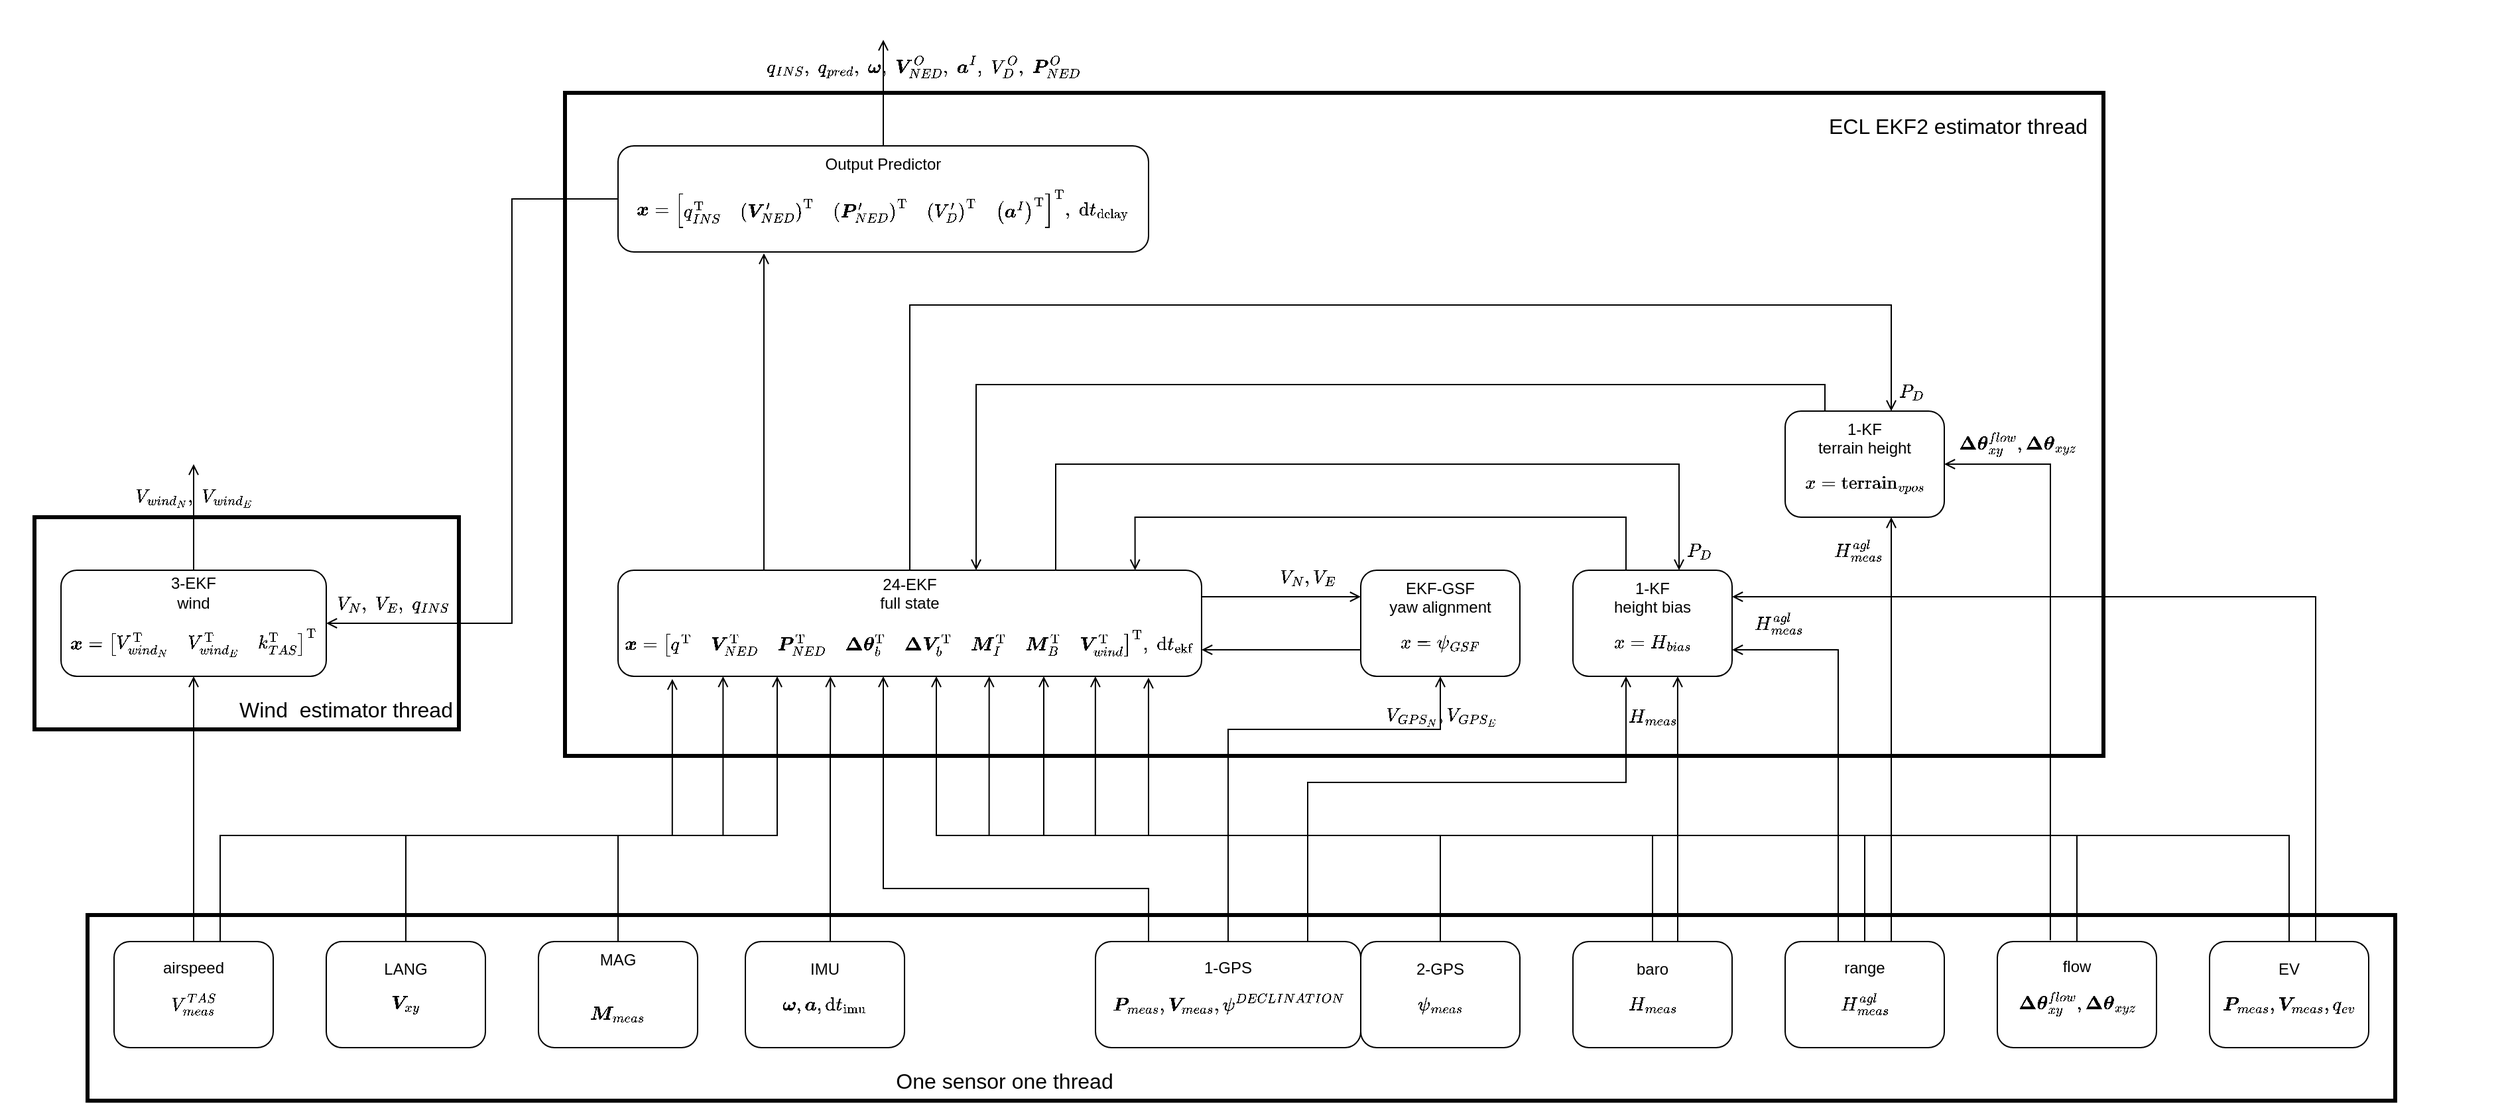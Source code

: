 <mxfile version="20.5.2" type="device"><diagram id="loisp2jCtCpd-AJr_iGX" name="Page-1"><mxGraphModel dx="3122" dy="2170" grid="1" gridSize="10" guides="1" tooltips="1" connect="1" arrows="1" fold="1" page="1" pageScale="1" pageWidth="1169" pageHeight="827" math="1" shadow="0"><root><mxCell id="0"/><mxCell id="1" parent="0"/><mxCell id="g_ufyCyH6F-yPBHS_Way-31" style="edgeStyle=orthogonalEdgeStyle;rounded=0;orthogonalLoop=1;jettySize=auto;html=1;endArrow=open;endFill=0;entryX=0.18;entryY=1;entryDx=0;entryDy=0;entryPerimeter=0;exitX=0.5;exitY=0;exitDx=0;exitDy=0;" parent="1" source="g_ufyCyH6F-yPBHS_Way-10" target="g_ufyCyH6F-yPBHS_Way-29" edge="1"><mxGeometry relative="1" as="geometry"><mxPoint x="-600" y="450" as="targetPoint"/><Array as="points"><mxPoint x="-840" y="520"/><mxPoint x="-601" y="520"/></Array></mxGeometry></mxCell><mxCell id="g_ufyCyH6F-yPBHS_Way-32" style="edgeStyle=orthogonalEdgeStyle;rounded=0;orthogonalLoop=1;jettySize=auto;html=1;exitX=0.5;exitY=0;exitDx=0;exitDy=0;endArrow=open;endFill=0;" parent="1" source="g_ufyCyH6F-yPBHS_Way-2" target="g_ufyCyH6F-yPBHS_Way-29" edge="1"><mxGeometry relative="1" as="geometry"><Array as="points"><mxPoint x="-680" y="520"/><mxPoint x="-560" y="520"/></Array></mxGeometry></mxCell><mxCell id="g_ufyCyH6F-yPBHS_Way-2" value="MAG&lt;br&gt;&lt;span style=&quot;color: rgba(0, 0, 0, 0); font-family: monospace; font-size: 0px; text-align: start;&quot;&gt;%3CmxGraphModel%3E%3Croot%3E%3CmxCell%20id%3D%220%22%2F%3E%3CmxCell%20id%3D%221%22%20parent%3D%220%22%2F%3E%3CmxCell%20id%3D%222%22%20value%3D%22IMU%22%20style%3D%22rounded%3D1%3BwhiteSpace%3Dwrap%3Bhtml%3D1%3B%22%20vertex%3D%221%22%20parent%3D%221%22%3E%3CmxGeometry%20x%3D%22400%22%20y%3D%22200%22%20width%3D%2280%22%20height%3D%2240%22%20as%3D%22geometry%22%2F%3E%3C%2FmxCell%3E%3C%2Froot%3E%3C%2FmxGraphModel%3E&lt;/span&gt;&lt;span style=&quot;&quot;&gt;$$\boldsymbol{M}_{meas}$$&lt;/span&gt;" style="rounded=1;whiteSpace=wrap;html=1;" parent="1" vertex="1"><mxGeometry x="-740" y="600" width="120" height="80" as="geometry"/></mxCell><mxCell id="g_ufyCyH6F-yPBHS_Way-33" style="edgeStyle=orthogonalEdgeStyle;rounded=0;orthogonalLoop=1;jettySize=auto;html=1;endArrow=open;endFill=0;" parent="1" source="g_ufyCyH6F-yPBHS_Way-3" target="g_ufyCyH6F-yPBHS_Way-29" edge="1"><mxGeometry relative="1" as="geometry"><mxPoint x="-540" y="370" as="targetPoint"/><Array as="points"><mxPoint x="-280" y="560"/><mxPoint x="-480" y="560"/></Array></mxGeometry></mxCell><mxCell id="g_ufyCyH6F-yPBHS_Way-48" style="edgeStyle=orthogonalEdgeStyle;rounded=0;orthogonalLoop=1;jettySize=auto;html=1;endArrow=open;endFill=0;exitX=0.8;exitY=0.013;exitDx=0;exitDy=0;exitPerimeter=0;" parent="1" source="g_ufyCyH6F-yPBHS_Way-3" target="g_ufyCyH6F-yPBHS_Way-15" edge="1"><mxGeometry relative="1" as="geometry"><mxPoint x="-120" y="600" as="sourcePoint"/><mxPoint x="-60" y="410" as="targetPoint"/><Array as="points"><mxPoint x="-160" y="480"/><mxPoint x="80" y="480"/></Array></mxGeometry></mxCell><mxCell id="g_ufyCyH6F-yPBHS_Way-52" style="edgeStyle=orthogonalEdgeStyle;rounded=0;orthogonalLoop=1;jettySize=auto;html=1;endArrow=open;endFill=0;exitX=0.5;exitY=0;exitDx=0;exitDy=0;" parent="1" source="g_ufyCyH6F-yPBHS_Way-3" target="g_ufyCyH6F-yPBHS_Way-13" edge="1"><mxGeometry relative="1" as="geometry"><mxPoint x="-170" y="599" as="sourcePoint"/><Array as="points"><mxPoint x="-220" y="440"/><mxPoint x="-60" y="440"/></Array></mxGeometry></mxCell><mxCell id="g_ufyCyH6F-yPBHS_Way-3" value="1-GPS&lt;br&gt;&lt;span style=&quot;&quot;&gt;$$\boldsymbol{P}_{meas},\boldsymbol{V}_{meas},\psi^{DECLINATION}$$&lt;/span&gt;" style="rounded=1;whiteSpace=wrap;html=1;" parent="1" vertex="1"><mxGeometry x="-320" y="600" width="200" height="80" as="geometry"/></mxCell><mxCell id="g_ufyCyH6F-yPBHS_Way-39" style="edgeStyle=orthogonalEdgeStyle;rounded=0;orthogonalLoop=1;jettySize=auto;html=1;exitX=0.658;exitY=0;exitDx=0;exitDy=0;endArrow=open;endFill=0;entryX=0.093;entryY=1.025;entryDx=0;entryDy=0;entryPerimeter=0;exitPerimeter=0;" parent="1" source="g_ufyCyH6F-yPBHS_Way-4" target="g_ufyCyH6F-yPBHS_Way-29" edge="1"><mxGeometry relative="1" as="geometry"><mxPoint x="-640" y="403" as="targetPoint"/><Array as="points"><mxPoint x="-980" y="600"/><mxPoint x="-980" y="520"/><mxPoint x="-639" y="520"/></Array></mxGeometry></mxCell><mxCell id="g_ufyCyH6F-yPBHS_Way-53" style="edgeStyle=orthogonalEdgeStyle;rounded=0;orthogonalLoop=1;jettySize=auto;html=1;entryX=0.5;entryY=1;entryDx=0;entryDy=0;endArrow=open;endFill=0;" parent="1" source="g_ufyCyH6F-yPBHS_Way-4" target="g_ufyCyH6F-yPBHS_Way-14" edge="1"><mxGeometry relative="1" as="geometry"><Array as="points"><mxPoint x="-1000" y="440"/><mxPoint x="-1000" y="440"/></Array></mxGeometry></mxCell><mxCell id="g_ufyCyH6F-yPBHS_Way-4" value="airspeed&lt;br&gt;&lt;span style=&quot;&quot;&gt;$$V_{meas}^{TAS}$$&lt;/span&gt;" style="rounded=1;whiteSpace=wrap;html=1;" parent="1" vertex="1"><mxGeometry x="-1060" y="600" width="120" height="80" as="geometry"/></mxCell><mxCell id="g_ufyCyH6F-yPBHS_Way-34" style="edgeStyle=orthogonalEdgeStyle;rounded=0;orthogonalLoop=1;jettySize=auto;html=1;endArrow=open;endFill=0;" parent="1" source="g_ufyCyH6F-yPBHS_Way-5" target="g_ufyCyH6F-yPBHS_Way-29" edge="1"><mxGeometry relative="1" as="geometry"><mxPoint x="-400" y="290" as="targetPoint"/><Array as="points"><mxPoint x="-60" y="520"/><mxPoint x="-440" y="520"/></Array></mxGeometry></mxCell><mxCell id="g_ufyCyH6F-yPBHS_Way-5" value="2-GPS&lt;br&gt;&lt;span style=&quot;&quot;&gt;$$\psi_{meas}$$&lt;/span&gt;" style="rounded=1;whiteSpace=wrap;html=1;" parent="1" vertex="1"><mxGeometry x="-120" y="600" width="120" height="80" as="geometry"/></mxCell><mxCell id="g_ufyCyH6F-yPBHS_Way-36" style="edgeStyle=orthogonalEdgeStyle;rounded=0;orthogonalLoop=1;jettySize=auto;html=1;exitX=0.5;exitY=0;exitDx=0;exitDy=0;endArrow=open;endFill=0;entryX=0.636;entryY=1;entryDx=0;entryDy=0;entryPerimeter=0;" parent="1" source="g_ufyCyH6F-yPBHS_Way-6" target="g_ufyCyH6F-yPBHS_Way-29" edge="1"><mxGeometry relative="1" as="geometry"><mxPoint x="-400" y="440" as="targetPoint"/><Array as="points"><mxPoint x="100" y="520"/><mxPoint x="-400" y="520"/></Array></mxGeometry></mxCell><mxCell id="g_ufyCyH6F-yPBHS_Way-47" style="edgeStyle=orthogonalEdgeStyle;rounded=0;orthogonalLoop=1;jettySize=auto;html=1;exitX=0.667;exitY=0.013;exitDx=0;exitDy=0;endArrow=open;endFill=0;entryX=0.658;entryY=1;entryDx=0;entryDy=0;entryPerimeter=0;exitPerimeter=0;" parent="1" source="g_ufyCyH6F-yPBHS_Way-6" target="g_ufyCyH6F-yPBHS_Way-15" edge="1"><mxGeometry relative="1" as="geometry"><mxPoint x="240" y="280" as="targetPoint"/><Array as="points"><mxPoint x="120" y="600"/><mxPoint x="119" y="600"/></Array></mxGeometry></mxCell><mxCell id="g_ufyCyH6F-yPBHS_Way-6" value="baro&lt;br&gt;&lt;span style=&quot;&quot;&gt;$$H_{meas}$$&lt;/span&gt;" style="rounded=1;whiteSpace=wrap;html=1;" parent="1" vertex="1"><mxGeometry x="40" y="600" width="120" height="80" as="geometry"/></mxCell><mxCell id="g_ufyCyH6F-yPBHS_Way-38" style="edgeStyle=orthogonalEdgeStyle;rounded=0;orthogonalLoop=1;jettySize=auto;html=1;endArrow=open;endFill=0;" parent="1" source="g_ufyCyH6F-yPBHS_Way-7" edge="1"><mxGeometry relative="1" as="geometry"><Array as="points"><mxPoint x="260" y="520"/><mxPoint x="-359" y="520"/></Array><mxPoint x="-359" y="400" as="targetPoint"/></mxGeometry></mxCell><mxCell id="g_ufyCyH6F-yPBHS_Way-43" style="edgeStyle=orthogonalEdgeStyle;rounded=0;orthogonalLoop=1;jettySize=auto;html=1;exitX=0.675;exitY=0;exitDx=0;exitDy=0;endArrow=open;endFill=0;exitPerimeter=0;" parent="1" source="g_ufyCyH6F-yPBHS_Way-7" target="g_ufyCyH6F-yPBHS_Way-12" edge="1"><mxGeometry relative="1" as="geometry"><mxPoint x="280" y="400" as="targetPoint"/><Array as="points"><mxPoint x="280" y="600"/></Array></mxGeometry></mxCell><mxCell id="g_ufyCyH6F-yPBHS_Way-49" style="edgeStyle=orthogonalEdgeStyle;rounded=0;orthogonalLoop=1;jettySize=auto;html=1;endArrow=open;endFill=0;entryX=1;entryY=0.75;entryDx=0;entryDy=0;" parent="1" target="g_ufyCyH6F-yPBHS_Way-15" edge="1"><mxGeometry relative="1" as="geometry"><mxPoint x="410" y="550" as="targetPoint"/><mxPoint x="230" y="600" as="sourcePoint"/><Array as="points"><mxPoint x="240" y="600"/><mxPoint x="240" y="380"/></Array></mxGeometry></mxCell><mxCell id="g_ufyCyH6F-yPBHS_Way-7" value="range&lt;br&gt;$$H_{meas}^{agl}$$" style="rounded=1;whiteSpace=wrap;html=1;" parent="1" vertex="1"><mxGeometry x="200" y="600" width="120" height="80" as="geometry"/></mxCell><mxCell id="g_ufyCyH6F-yPBHS_Way-40" style="edgeStyle=orthogonalEdgeStyle;rounded=0;orthogonalLoop=1;jettySize=auto;html=1;endArrow=open;endFill=0;entryX=0.818;entryY=1;entryDx=0;entryDy=0;entryPerimeter=0;" parent="1" source="g_ufyCyH6F-yPBHS_Way-8" target="g_ufyCyH6F-yPBHS_Way-29" edge="1"><mxGeometry relative="1" as="geometry"><mxPoint x="-320" y="450" as="targetPoint"/><Array as="points"><mxPoint x="420" y="520"/><mxPoint x="-320" y="520"/></Array></mxGeometry></mxCell><mxCell id="g_ufyCyH6F-yPBHS_Way-44" style="edgeStyle=orthogonalEdgeStyle;rounded=0;orthogonalLoop=1;jettySize=auto;html=1;exitX=0.333;exitY=-0.012;exitDx=0;exitDy=0;endArrow=open;endFill=0;exitPerimeter=0;" parent="1" source="g_ufyCyH6F-yPBHS_Way-8" target="g_ufyCyH6F-yPBHS_Way-12" edge="1"><mxGeometry relative="1" as="geometry"><mxPoint x="80" y="370" as="targetPoint"/><Array as="points"><mxPoint x="400" y="240"/></Array></mxGeometry></mxCell><mxCell id="g_ufyCyH6F-yPBHS_Way-8" value="flow&lt;br&gt;&lt;span style=&quot;&quot;&gt;$$\boldsymbol{\Delta\theta}_{xy}^{flow},\boldsymbol{\Delta\theta}_{xyz}$$&lt;/span&gt;" style="rounded=1;whiteSpace=wrap;html=1;" parent="1" vertex="1"><mxGeometry x="360" y="600" width="120" height="80" as="geometry"/></mxCell><mxCell id="g_ufyCyH6F-yPBHS_Way-41" style="edgeStyle=orthogonalEdgeStyle;rounded=0;orthogonalLoop=1;jettySize=auto;html=1;exitX=0.5;exitY=0;exitDx=0;exitDy=0;entryX=0.909;entryY=1.013;entryDx=0;entryDy=0;entryPerimeter=0;endArrow=open;endFill=0;" parent="1" source="g_ufyCyH6F-yPBHS_Way-9" target="g_ufyCyH6F-yPBHS_Way-29" edge="1"><mxGeometry relative="1" as="geometry"><Array as="points"><mxPoint x="580" y="520"/><mxPoint x="-280" y="520"/></Array></mxGeometry></mxCell><mxCell id="g_ufyCyH6F-yPBHS_Way-50" style="edgeStyle=orthogonalEdgeStyle;rounded=0;orthogonalLoop=1;jettySize=auto;html=1;exitX=0.25;exitY=0;exitDx=0;exitDy=0;entryX=1;entryY=0.25;entryDx=0;entryDy=0;endArrow=open;endFill=0;" parent="1" source="g_ufyCyH6F-yPBHS_Way-9" target="g_ufyCyH6F-yPBHS_Way-15" edge="1"><mxGeometry relative="1" as="geometry"><Array as="points"><mxPoint x="600" y="600"/><mxPoint x="600" y="340"/></Array></mxGeometry></mxCell><mxCell id="g_ufyCyH6F-yPBHS_Way-9" value="EV&lt;br&gt;&lt;span style=&quot;&quot;&gt;$$\boldsymbol{P}_{meas},\boldsymbol{V}_{meas},q_{ev}$$&lt;/span&gt;" style="rounded=1;whiteSpace=wrap;html=1;" parent="1" vertex="1"><mxGeometry x="520" y="600" width="120" height="80" as="geometry"/></mxCell><mxCell id="g_ufyCyH6F-yPBHS_Way-42" style="edgeStyle=orthogonalEdgeStyle;rounded=0;orthogonalLoop=1;jettySize=auto;html=1;endArrow=open;endFill=0;entryX=0.364;entryY=1;entryDx=0;entryDy=0;entryPerimeter=0;startArrow=none;" parent="1" source="g_ufyCyH6F-yPBHS_Way-1" target="g_ufyCyH6F-yPBHS_Way-29" edge="1"><mxGeometry relative="1" as="geometry"><mxPoint x="-521" y="460" as="targetPoint"/><Array as="points"><mxPoint x="-520" y="470"/><mxPoint x="-520" y="470"/></Array></mxGeometry></mxCell><mxCell id="g_ufyCyH6F-yPBHS_Way-10" value="LANG&lt;br&gt;&lt;span style=&quot;&quot;&gt;$$\boldsymbol{V}_{xy}$$&lt;/span&gt;" style="rounded=1;whiteSpace=wrap;html=1;" parent="1" vertex="1"><mxGeometry x="-900" y="600" width="120" height="80" as="geometry"/></mxCell><mxCell id="g_ufyCyH6F-yPBHS_Way-59" style="edgeStyle=orthogonalEdgeStyle;rounded=0;orthogonalLoop=1;jettySize=auto;html=1;exitX=0.25;exitY=0;exitDx=0;exitDy=0;endArrow=open;endFill=0;" parent="1" source="g_ufyCyH6F-yPBHS_Way-12" target="g_ufyCyH6F-yPBHS_Way-29" edge="1"><mxGeometry relative="1" as="geometry"><Array as="points"><mxPoint x="230" y="180"/><mxPoint x="-410" y="180"/></Array></mxGeometry></mxCell><mxCell id="g_ufyCyH6F-yPBHS_Way-12" value="1-KF&lt;br&gt;terrain height&lt;br&gt;$$x=\mathrm{terrain}_{vpos}$$" style="rounded=1;whiteSpace=wrap;html=1;" parent="1" vertex="1"><mxGeometry x="200" y="200" width="120" height="80" as="geometry"/></mxCell><mxCell id="g_ufyCyH6F-yPBHS_Way-60" value="" style="edgeStyle=orthogonalEdgeStyle;rounded=0;orthogonalLoop=1;jettySize=auto;html=1;endArrow=open;endFill=0;entryX=1;entryY=0.75;entryDx=0;entryDy=0;" parent="1" source="g_ufyCyH6F-yPBHS_Way-13" target="g_ufyCyH6F-yPBHS_Way-29" edge="1"><mxGeometry relative="1" as="geometry"><Array as="points"><mxPoint x="-160" y="380"/><mxPoint x="-160" y="380"/></Array></mxGeometry></mxCell><mxCell id="g_ufyCyH6F-yPBHS_Way-13" value="EKF-GSF&lt;br&gt;yaw alignment&lt;br&gt;$$x=\psi_{GSF}$$" style="rounded=1;whiteSpace=wrap;html=1;" parent="1" vertex="1"><mxGeometry x="-120" y="320" width="120" height="80" as="geometry"/></mxCell><mxCell id="g_ufyCyH6F-yPBHS_Way-69" style="edgeStyle=orthogonalEdgeStyle;rounded=0;orthogonalLoop=1;jettySize=auto;html=1;endArrow=open;endFill=0;" parent="1" source="g_ufyCyH6F-yPBHS_Way-14" edge="1"><mxGeometry relative="1" as="geometry"><mxPoint x="-1000" y="240" as="targetPoint"/><Array as="points"><mxPoint x="-1000" y="280"/></Array></mxGeometry></mxCell><mxCell id="g_ufyCyH6F-yPBHS_Way-14" value="3-EKF&lt;br&gt;wind&lt;br&gt;$$\boldsymbol{x}=\left[\begin{array}{ccc}V_{wind_{N}}^{\mathrm{T}} &amp;amp; V_{wind_{E}}^{\mathrm{T}} &amp;amp; k_{TAS}^{\mathrm{T}}\end{array}\right]^{\mathrm{T}}$$" style="rounded=1;whiteSpace=wrap;html=1;" parent="1" vertex="1"><mxGeometry x="-1100" y="320" width="200" height="80" as="geometry"/></mxCell><mxCell id="g_ufyCyH6F-yPBHS_Way-61" style="edgeStyle=orthogonalEdgeStyle;rounded=0;orthogonalLoop=1;jettySize=auto;html=1;endArrow=open;endFill=0;entryX=0.886;entryY=0;entryDx=0;entryDy=0;entryPerimeter=0;" parent="1" source="g_ufyCyH6F-yPBHS_Way-15" target="g_ufyCyH6F-yPBHS_Way-29" edge="1"><mxGeometry relative="1" as="geometry"><mxPoint x="-290" y="317" as="targetPoint"/><Array as="points"><mxPoint x="80" y="280"/><mxPoint x="-290" y="280"/></Array></mxGeometry></mxCell><mxCell id="g_ufyCyH6F-yPBHS_Way-15" value="1-KF&lt;br&gt;height bias&lt;br&gt;$$x=H_{bias}$$" style="rounded=1;whiteSpace=wrap;html=1;" parent="1" vertex="1"><mxGeometry x="40" y="320" width="120" height="80" as="geometry"/></mxCell><mxCell id="g_ufyCyH6F-yPBHS_Way-70" style="edgeStyle=orthogonalEdgeStyle;rounded=0;orthogonalLoop=1;jettySize=auto;html=1;exitX=0.5;exitY=0;exitDx=0;exitDy=0;endArrow=open;endFill=0;" parent="1" source="g_ufyCyH6F-yPBHS_Way-17" edge="1"><mxGeometry relative="1" as="geometry"><mxPoint x="-480" y="-80" as="targetPoint"/><Array as="points"><mxPoint x="-480" y="-80"/><mxPoint x="-480" y="-80"/></Array></mxGeometry></mxCell><mxCell id="g_ufyCyH6F-yPBHS_Way-17" value="Output Predictor&lt;br&gt;$$\boldsymbol{x}=\left[\begin{array}{ccccc}q_{INS}^{\mathrm{T}} &amp;amp; \left(\boldsymbol{V}_{NED}^{\prime}\right)^{\mathrm{T}} &amp;amp; \left(\boldsymbol{P}_{NED}^{\prime}\right)^{\mathrm{T}} &amp;amp; \left(V_{D}^{\prime}\right)^{\mathrm{T}} &amp;amp; \left(\boldsymbol{a}^{I}\right)^{\mathrm{T}}\end{array}\right]^{\mathrm{T}},\;\mathrm{d}t_{\mathrm{delay}}$$" style="rounded=1;whiteSpace=wrap;html=1;" parent="1" vertex="1"><mxGeometry x="-680" width="400" height="80" as="geometry"/></mxCell><mxCell id="g_ufyCyH6F-yPBHS_Way-45" style="edgeStyle=orthogonalEdgeStyle;rounded=0;orthogonalLoop=1;jettySize=auto;html=1;endArrow=open;endFill=0;" parent="1" source="g_ufyCyH6F-yPBHS_Way-29" edge="1"><mxGeometry relative="1" as="geometry"><mxPoint x="280" y="200" as="targetPoint"/><Array as="points"><mxPoint x="-460" y="120"/><mxPoint x="280" y="120"/><mxPoint x="280" y="200"/></Array></mxGeometry></mxCell><mxCell id="g_ufyCyH6F-yPBHS_Way-46" style="edgeStyle=orthogonalEdgeStyle;rounded=0;orthogonalLoop=1;jettySize=auto;html=1;exitX=0.75;exitY=0;exitDx=0;exitDy=0;endArrow=open;endFill=0;" parent="1" source="g_ufyCyH6F-yPBHS_Way-29" target="g_ufyCyH6F-yPBHS_Way-15" edge="1"><mxGeometry relative="1" as="geometry"><mxPoint x="-340" y="290" as="targetPoint"/><Array as="points"><mxPoint x="-350" y="240"/><mxPoint x="120" y="240"/></Array></mxGeometry></mxCell><mxCell id="g_ufyCyH6F-yPBHS_Way-51" style="edgeStyle=orthogonalEdgeStyle;rounded=0;orthogonalLoop=1;jettySize=auto;html=1;endArrow=open;endFill=0;" parent="1" source="g_ufyCyH6F-yPBHS_Way-29" edge="1"><mxGeometry relative="1" as="geometry"><mxPoint x="-120" y="340" as="targetPoint"/><Array as="points"><mxPoint x="-120" y="340"/></Array></mxGeometry></mxCell><mxCell id="g_ufyCyH6F-yPBHS_Way-55" style="edgeStyle=orthogonalEdgeStyle;rounded=0;orthogonalLoop=1;jettySize=auto;html=1;entryX=1;entryY=0.5;entryDx=0;entryDy=0;endArrow=open;endFill=0;exitX=0;exitY=0.5;exitDx=0;exitDy=0;" parent="1" source="g_ufyCyH6F-yPBHS_Way-17" target="g_ufyCyH6F-yPBHS_Way-14" edge="1"><mxGeometry relative="1" as="geometry"><Array as="points"><mxPoint x="-760" y="40"/><mxPoint x="-760" y="360"/></Array></mxGeometry></mxCell><mxCell id="g_ufyCyH6F-yPBHS_Way-56" style="edgeStyle=orthogonalEdgeStyle;rounded=0;orthogonalLoop=1;jettySize=auto;html=1;exitX=0.25;exitY=0;exitDx=0;exitDy=0;endArrow=open;endFill=0;" parent="1" source="g_ufyCyH6F-yPBHS_Way-29" edge="1"><mxGeometry relative="1" as="geometry"><mxPoint x="-570" y="81" as="targetPoint"/><Array as="points"><mxPoint x="-570" y="81"/></Array></mxGeometry></mxCell><mxCell id="g_ufyCyH6F-yPBHS_Way-29" value="24-EKF&lt;br&gt;full state&lt;br&gt;$$\boldsymbol{x}=\left[\begin{array}{cccccccc}q^{\mathrm{T}} &amp;amp; \boldsymbol{V}_{NED}^{\mathrm{T}} &amp;amp; \boldsymbol{P}_{NED}^{\mathrm{T}} &amp;amp; \boldsymbol{\Delta\theta}_{b}^{\mathrm{T}} &amp;amp; \boldsymbol{\Delta V}_{b}^{\mathrm{T}} &amp;amp; \boldsymbol{M}_{I}^{\mathrm{T}} &amp;amp; \boldsymbol{M}_{B}^{\mathrm{T}} &amp;amp; \boldsymbol{V}_{wind}^{\mathrm{T}}\end{array}\right]^{\mathrm{T}},\;\mathrm{d}t_{\mathrm{ekf}}$$" style="rounded=1;whiteSpace=wrap;html=1;" parent="1" vertex="1"><mxGeometry x="-680" y="320" width="440" height="80" as="geometry"/></mxCell><mxCell id="g_ufyCyH6F-yPBHS_Way-57" value="$$V_N,V_E$$" style="text;html=1;align=center;verticalAlign=middle;resizable=0;points=[];autosize=1;strokeColor=none;fillColor=none;" parent="1" vertex="1"><mxGeometry x="-210" y="310" width="100" height="30" as="geometry"/></mxCell><mxCell id="g_ufyCyH6F-yPBHS_Way-58" value="$$V_{GPS_{N}},V_{GPS_{E}}&lt;br&gt;$$" style="text;html=1;align=center;verticalAlign=middle;resizable=0;points=[];autosize=1;strokeColor=none;fillColor=none;" parent="1" vertex="1"><mxGeometry x="-150" y="410" width="180" height="40" as="geometry"/></mxCell><mxCell id="g_ufyCyH6F-yPBHS_Way-62" value="&lt;span style=&quot;&quot;&gt;$$H_{meas}$$&lt;/span&gt;" style="text;html=1;align=center;verticalAlign=middle;resizable=0;points=[];autosize=1;strokeColor=none;fillColor=none;" parent="1" vertex="1"><mxGeometry x="50" y="415" width="100" height="30" as="geometry"/></mxCell><mxCell id="g_ufyCyH6F-yPBHS_Way-63" value="&lt;span style=&quot;&quot;&gt;$$H_{meas}^{agl}$$&lt;/span&gt;" style="text;html=1;align=center;verticalAlign=middle;resizable=0;points=[];autosize=1;strokeColor=none;fillColor=none;" parent="1" vertex="1"><mxGeometry x="130" y="345" width="130" height="30" as="geometry"/></mxCell><mxCell id="g_ufyCyH6F-yPBHS_Way-64" value="$$P_D$$" style="text;html=1;align=center;verticalAlign=middle;resizable=0;points=[];autosize=1;strokeColor=none;fillColor=none;" parent="1" vertex="1"><mxGeometry x="100" y="290" width="70" height="30" as="geometry"/></mxCell><mxCell id="g_ufyCyH6F-yPBHS_Way-65" value="$$P_D$$" style="text;html=1;align=center;verticalAlign=middle;resizable=0;points=[];autosize=1;strokeColor=none;fillColor=none;" parent="1" vertex="1"><mxGeometry x="260" y="170" width="70" height="30" as="geometry"/></mxCell><mxCell id="g_ufyCyH6F-yPBHS_Way-66" value="&lt;span style=&quot;&quot;&gt;$$H_{meas}^{agl}$$&lt;/span&gt;" style="text;html=1;align=center;verticalAlign=middle;resizable=0;points=[];autosize=1;strokeColor=none;fillColor=none;" parent="1" vertex="1"><mxGeometry x="190" y="290" width="130" height="30" as="geometry"/></mxCell><mxCell id="g_ufyCyH6F-yPBHS_Way-1" value="IMU&lt;br&gt;&lt;span style=&quot;&quot;&gt;$$\boldsymbol{\omega},\boldsymbol{a},\mathrm{d}t_\mathrm{imu}$$&lt;/span&gt;" style="rounded=1;whiteSpace=wrap;html=1;" parent="1" vertex="1"><mxGeometry x="-584" y="600" width="120" height="80" as="geometry"/></mxCell><mxCell id="g_ufyCyH6F-yPBHS_Way-68" value="$$V_N,\;V_E,\;q_{INS}$$" style="text;html=1;align=center;verticalAlign=middle;resizable=0;points=[];autosize=1;strokeColor=none;fillColor=none;" parent="1" vertex="1"><mxGeometry x="-930" y="330" width="160" height="30" as="geometry"/></mxCell><mxCell id="g_ufyCyH6F-yPBHS_Way-71" value="$$q_{INS},\;q_{pred},\;&lt;br&gt;\boldsymbol{\omega},\;&lt;br&gt;\boldsymbol{V}_{NED}^{O},\;&lt;br&gt;\boldsymbol{a}^{I},\;&lt;br&gt;V_{D}^{O},\;&lt;br&gt;\boldsymbol{P}_{NED}^{O}$$" style="text;html=1;align=center;verticalAlign=middle;resizable=0;points=[];autosize=1;strokeColor=none;fillColor=none;" parent="1" vertex="1"><mxGeometry x="-540" y="-110" width="180" height="100" as="geometry"/></mxCell><mxCell id="g_ufyCyH6F-yPBHS_Way-72" value="$$V_{wind_{N}},\;V_{wind_{E}}$$" style="text;html=1;align=center;verticalAlign=middle;resizable=0;points=[];autosize=1;strokeColor=none;fillColor=none;" parent="1" vertex="1"><mxGeometry x="-1100" y="250" width="200" height="30" as="geometry"/></mxCell><mxCell id="g_ufyCyH6F-yPBHS_Way-73" value="&lt;span style=&quot;&quot;&gt;$$\boldsymbol{\Delta\theta}_{xy}^{flow},\boldsymbol{\Delta\theta}_{xyz}$$&lt;/span&gt;" style="text;html=1;align=center;verticalAlign=middle;resizable=0;points=[];autosize=1;strokeColor=none;fillColor=none;" parent="1" vertex="1"><mxGeometry x="170" y="210" width="410" height="30" as="geometry"/></mxCell><mxCell id="kXAJKTIGwWY580dwI8m4-1" value="" style="rounded=0;whiteSpace=wrap;html=1;fillColor=none;strokeWidth=3;" vertex="1" parent="1"><mxGeometry x="-720" y="-40" width="1160" height="500" as="geometry"/></mxCell><mxCell id="kXAJKTIGwWY580dwI8m4-3" value="" style="rounded=0;whiteSpace=wrap;html=1;strokeWidth=3;fillColor=none;" vertex="1" parent="1"><mxGeometry x="-1080" y="580" width="1740" height="140" as="geometry"/></mxCell><mxCell id="kXAJKTIGwWY580dwI8m4-4" value="" style="rounded=0;whiteSpace=wrap;html=1;strokeWidth=3;fillColor=none;" vertex="1" parent="1"><mxGeometry x="-1120" y="280" width="320" height="160" as="geometry"/></mxCell><mxCell id="kXAJKTIGwWY580dwI8m4-5" value="ECL EKF2&amp;nbsp;&lt;span style=&quot;background-color: initial; font-size: 16px;&quot;&gt;estimator thread&lt;br style=&quot;font-size: 16px;&quot;&gt;&lt;/span&gt;" style="text;html=1;align=center;verticalAlign=middle;resizable=0;points=[];autosize=1;strokeColor=none;fillColor=none;fontSize=16;" vertex="1" parent="1"><mxGeometry x="220" y="-30" width="220" height="30" as="geometry"/></mxCell><mxCell id="kXAJKTIGwWY580dwI8m4-6" value="Wind&amp;nbsp; estimator thread" style="text;html=1;strokeColor=none;fillColor=none;align=center;verticalAlign=middle;whiteSpace=wrap;rounded=0;strokeWidth=3;fontSize=16;" vertex="1" parent="1"><mxGeometry x="-970" y="410" width="170" height="30" as="geometry"/></mxCell><mxCell id="kXAJKTIGwWY580dwI8m4-7" value="One sensor one thread" style="text;html=1;align=center;verticalAlign=middle;resizable=0;points=[];autosize=1;strokeColor=none;fillColor=none;fontSize=16;" vertex="1" parent="1"><mxGeometry x="-484" y="690" width="190" height="30" as="geometry"/></mxCell></root></mxGraphModel></diagram></mxfile>